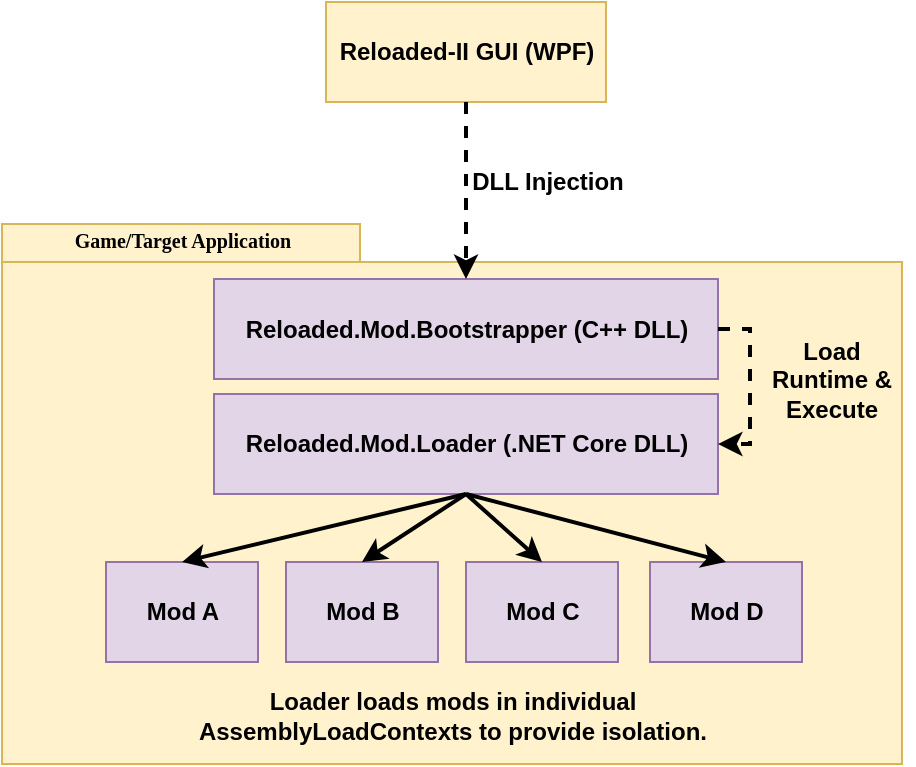 <mxfile version="11.0.2" type="device"><diagram name="Page-1" id="b5b7bab2-c9e2-2cf4-8b2a-24fd1a2a6d21"><mxGraphModel dx="755" dy="553" grid="1" gridSize="10" guides="1" tooltips="1" connect="1" arrows="1" fold="1" page="1" pageScale="1" pageWidth="583" pageHeight="827" background="#ffffff" math="0" shadow="0"><root><mxCell id="0"/><mxCell id="1" parent="0"/><mxCell id="wPUyedMKERJ4-2d1YT3o-20" value="&lt;span&gt;Reloaded-II GUI (WPF)&lt;/span&gt;" style="html=1;align=center;fillColor=#fff2cc;strokeColor=#d6b656;fontStyle=1" parent="1" vertex="1"><mxGeometry x="228" y="60" width="140" height="50" as="geometry"/></mxCell><mxCell id="wPUyedMKERJ4-2d1YT3o-39" value="DLL Injection" style="text;html=1;strokeColor=none;fillColor=none;align=center;verticalAlign=middle;whiteSpace=wrap;rounded=0;fontStyle=1" parent="1" vertex="1"><mxGeometry x="298" y="140" width="82" height="20" as="geometry"/></mxCell><mxCell id="VUtQuwYrF78vCLB_lEfd-3" value="" style="group" parent="1" vertex="1" connectable="0"><mxGeometry x="66" y="171" width="450" height="270" as="geometry"/></mxCell><mxCell id="VUtQuwYrF78vCLB_lEfd-2" value="" style="group" parent="VUtQuwYrF78vCLB_lEfd-3" vertex="1" connectable="0"><mxGeometry width="450" height="270" as="geometry"/></mxCell><mxCell id="6e0c8c40b5770093-72" value="" style="shape=folder;fontStyle=1;spacingTop=10;tabWidth=179;tabHeight=19;tabPosition=left;html=1;rounded=0;shadow=0;comic=0;labelBackgroundColor=none;strokeColor=#d6b656;strokeWidth=1;fillColor=#fff2cc;fontFamily=Verdana;fontSize=10;align=center;" parent="VUtQuwYrF78vCLB_lEfd-2" vertex="1"><mxGeometry width="450" height="270" as="geometry"/></mxCell><mxCell id="6e0c8c40b5770093-73" value="Game/Target Application" style="text;html=1;align=center;verticalAlign=top;spacingTop=-4;fontSize=10;fontFamily=Verdana;fontColor=#000000;fontStyle=1" parent="VUtQuwYrF78vCLB_lEfd-2" vertex="1"><mxGeometry width="180" height="20" as="geometry"/></mxCell><mxCell id="MltRHE9tEANNxr9Ft-fO-1" value="&lt;span&gt;Reloaded.Mod.Bootstrapper (C++ DLL)&lt;/span&gt;" style="html=1;align=center;fillColor=#e1d5e7;strokeColor=#9673a6;fontStyle=1" vertex="1" parent="VUtQuwYrF78vCLB_lEfd-2"><mxGeometry x="106" y="27.5" width="252" height="50" as="geometry"/></mxCell><mxCell id="MltRHE9tEANNxr9Ft-fO-3" value="Load&lt;br&gt;Runtime &amp;amp; Execute" style="text;html=1;strokeColor=none;fillColor=none;align=center;verticalAlign=middle;whiteSpace=wrap;rounded=0;fontStyle=1;rotation=0;" vertex="1" parent="VUtQuwYrF78vCLB_lEfd-2"><mxGeometry x="374" y="67.5" width="82" height="20" as="geometry"/></mxCell><mxCell id="wPUyedMKERJ4-2d1YT3o-21" value="&lt;span&gt;Reloaded.Mod.Loader (.NET Core DLL)&lt;/span&gt;" style="html=1;align=center;fillColor=#e1d5e7;strokeColor=#9673a6;fontStyle=1" parent="VUtQuwYrF78vCLB_lEfd-3" vertex="1"><mxGeometry x="106" y="85" width="252" height="50" as="geometry"/></mxCell><mxCell id="wPUyedMKERJ4-2d1YT3o-23" value="&lt;span&gt;Mod A&lt;/span&gt;" style="html=1;align=center;fillColor=#e1d5e7;strokeColor=#9673a6;fontStyle=1" parent="VUtQuwYrF78vCLB_lEfd-3" vertex="1"><mxGeometry x="52" y="169" width="76" height="50" as="geometry"/></mxCell><mxCell id="wPUyedMKERJ4-2d1YT3o-29" value="&lt;span&gt;Mod B&lt;/span&gt;" style="html=1;align=center;fillColor=#e1d5e7;strokeColor=#9673a6;fontStyle=1" parent="VUtQuwYrF78vCLB_lEfd-3" vertex="1"><mxGeometry x="142" y="169" width="76" height="50" as="geometry"/></mxCell><mxCell id="wPUyedMKERJ4-2d1YT3o-30" value="&lt;span&gt;Mod C&lt;/span&gt;" style="html=1;align=center;fillColor=#e1d5e7;strokeColor=#9673a6;fontStyle=1" parent="VUtQuwYrF78vCLB_lEfd-3" vertex="1"><mxGeometry x="232" y="169" width="76" height="50" as="geometry"/></mxCell><mxCell id="wPUyedMKERJ4-2d1YT3o-31" value="&lt;span&gt;Mod D&lt;/span&gt;" style="html=1;align=center;fillColor=#e1d5e7;strokeColor=#9673a6;fontStyle=1" parent="VUtQuwYrF78vCLB_lEfd-3" vertex="1"><mxGeometry x="324" y="169" width="76" height="50" as="geometry"/></mxCell><mxCell id="wPUyedMKERJ4-2d1YT3o-33" style="rounded=0;orthogonalLoop=1;jettySize=auto;html=1;exitX=0.5;exitY=1;exitDx=0;exitDy=0;entryX=0.5;entryY=0;entryDx=0;entryDy=0;strokeWidth=2;" parent="VUtQuwYrF78vCLB_lEfd-3" source="wPUyedMKERJ4-2d1YT3o-21" target="wPUyedMKERJ4-2d1YT3o-23" edge="1"><mxGeometry relative="1" as="geometry"><mxPoint x="224.5" y="130" as="sourcePoint"/><mxPoint x="224.5" y="250" as="targetPoint"/></mxGeometry></mxCell><mxCell id="wPUyedMKERJ4-2d1YT3o-36" style="rounded=0;orthogonalLoop=1;jettySize=auto;html=1;exitX=0.5;exitY=1;exitDx=0;exitDy=0;entryX=0.5;entryY=0;entryDx=0;entryDy=0;strokeWidth=2;" parent="VUtQuwYrF78vCLB_lEfd-3" source="wPUyedMKERJ4-2d1YT3o-21" target="wPUyedMKERJ4-2d1YT3o-29" edge="1"><mxGeometry relative="1" as="geometry"><mxPoint x="235" y="119" as="sourcePoint"/><mxPoint x="100" y="179" as="targetPoint"/></mxGeometry></mxCell><mxCell id="wPUyedMKERJ4-2d1YT3o-37" style="rounded=0;orthogonalLoop=1;jettySize=auto;html=1;entryX=0.5;entryY=0;entryDx=0;entryDy=0;strokeWidth=2;exitX=0.5;exitY=1;exitDx=0;exitDy=0;" parent="VUtQuwYrF78vCLB_lEfd-3" source="wPUyedMKERJ4-2d1YT3o-21" target="wPUyedMKERJ4-2d1YT3o-30" edge="1"><mxGeometry relative="1" as="geometry"><mxPoint x="224" y="109" as="sourcePoint"/><mxPoint x="190" y="179" as="targetPoint"/></mxGeometry></mxCell><mxCell id="wPUyedMKERJ4-2d1YT3o-38" style="rounded=0;orthogonalLoop=1;jettySize=auto;html=1;entryX=0.5;entryY=0;entryDx=0;entryDy=0;strokeWidth=2;exitX=0.5;exitY=1;exitDx=0;exitDy=0;" parent="VUtQuwYrF78vCLB_lEfd-3" source="wPUyedMKERJ4-2d1YT3o-21" target="wPUyedMKERJ4-2d1YT3o-31" edge="1"><mxGeometry relative="1" as="geometry"><mxPoint x="235" y="119" as="sourcePoint"/><mxPoint x="280" y="179" as="targetPoint"/></mxGeometry></mxCell><mxCell id="wPUyedMKERJ4-2d1YT3o-41" value="Loader loads mods in individual AssemblyLoadContexts to provide isolation." style="text;html=1;strokeColor=none;fillColor=none;align=center;verticalAlign=middle;whiteSpace=wrap;rounded=0;fontStyle=1" parent="VUtQuwYrF78vCLB_lEfd-3" vertex="1"><mxGeometry x="84" y="231" width="283" height="30" as="geometry"/></mxCell><mxCell id="MltRHE9tEANNxr9Ft-fO-2" style="rounded=0;orthogonalLoop=1;jettySize=auto;html=1;exitX=1;exitY=0.5;exitDx=0;exitDy=0;entryX=1;entryY=0.5;entryDx=0;entryDy=0;dashed=1;strokeWidth=2;edgeStyle=orthogonalEdgeStyle;" edge="1" parent="VUtQuwYrF78vCLB_lEfd-3" source="MltRHE9tEANNxr9Ft-fO-1" target="wPUyedMKERJ4-2d1YT3o-21"><mxGeometry relative="1" as="geometry"><mxPoint x="374.095" y="33.357" as="sourcePoint"/><mxPoint x="374.095" y="121.929" as="targetPoint"/><Array as="points"><mxPoint x="374" y="53"/><mxPoint x="374" y="110"/></Array></mxGeometry></mxCell><mxCell id="wPUyedMKERJ4-2d1YT3o-22" style="rounded=0;orthogonalLoop=1;jettySize=auto;html=1;exitX=0.5;exitY=1;exitDx=0;exitDy=0;entryX=0.5;entryY=0;entryDx=0;entryDy=0;dashed=1;strokeWidth=2;" parent="1" source="wPUyedMKERJ4-2d1YT3o-20" target="MltRHE9tEANNxr9Ft-fO-1" edge="1"><mxGeometry relative="1" as="geometry"/></mxCell></root></mxGraphModel></diagram></mxfile>